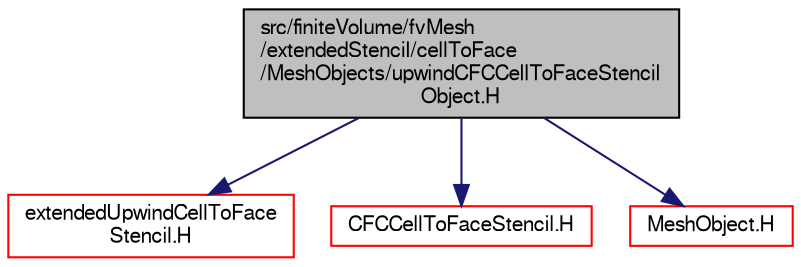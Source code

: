 digraph "src/finiteVolume/fvMesh/extendedStencil/cellToFace/MeshObjects/upwindCFCCellToFaceStencilObject.H"
{
  bgcolor="transparent";
  edge [fontname="FreeSans",fontsize="10",labelfontname="FreeSans",labelfontsize="10"];
  node [fontname="FreeSans",fontsize="10",shape=record];
  Node0 [label="src/finiteVolume/fvMesh\l/extendedStencil/cellToFace\l/MeshObjects/upwindCFCCellToFaceStencil\lObject.H",height=0.2,width=0.4,color="black", fillcolor="grey75", style="filled", fontcolor="black"];
  Node0 -> Node1 [color="midnightblue",fontsize="10",style="solid",fontname="FreeSans"];
  Node1 [label="extendedUpwindCellToFace\lStencil.H",height=0.2,width=0.4,color="red",URL="$a03401.html"];
  Node0 -> Node321 [color="midnightblue",fontsize="10",style="solid",fontname="FreeSans"];
  Node321 [label="CFCCellToFaceStencil.H",height=0.2,width=0.4,color="red",URL="$a03422.html"];
  Node0 -> Node328 [color="midnightblue",fontsize="10",style="solid",fontname="FreeSans"];
  Node328 [label="MeshObject.H",height=0.2,width=0.4,color="red",URL="$a11174.html"];
}
